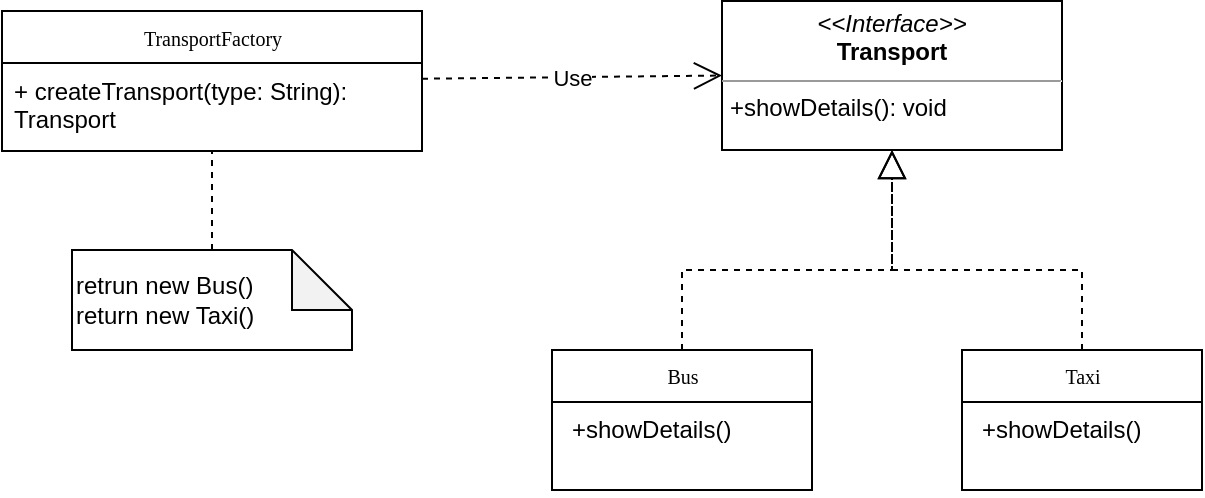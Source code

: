 <mxfile version="27.0.2">
  <diagram name="Page-1" id="nbsMiJepOMp-bypQKZeO">
    <mxGraphModel dx="872" dy="439" grid="1" gridSize="10" guides="1" tooltips="1" connect="1" arrows="1" fold="1" page="1" pageScale="1" pageWidth="850" pageHeight="1100" math="0" shadow="0">
      <root>
        <mxCell id="0" />
        <mxCell id="1" parent="0" />
        <mxCell id="xJTceAM4CYreRip9Gcl4-1" value="Bus" style="swimlane;html=1;fontStyle=0;childLayout=stackLayout;horizontal=1;startSize=26;fillColor=none;horizontalStack=0;resizeParent=1;resizeLast=0;collapsible=1;marginBottom=0;swimlaneFillColor=#ffffff;rounded=0;shadow=0;comic=0;labelBackgroundColor=none;strokeWidth=1;fontFamily=Verdana;fontSize=10;align=center;" vertex="1" parent="1">
          <mxGeometry x="425" y="360" width="130" height="70" as="geometry" />
        </mxCell>
        <mxCell id="xJTceAM4CYreRip9Gcl4-2" value="&lt;p style=&quot;text-wrap-mode: nowrap; margin: 0px 0px 0px 4px;&quot;&gt;&lt;span style=&quot;background-color: transparent; color: light-dark(rgb(0, 0, 0), rgb(255, 255, 255));&quot;&gt;+showDetails()&lt;/span&gt;&lt;/p&gt;" style="text;html=1;strokeColor=none;fillColor=none;align=left;verticalAlign=top;spacingLeft=4;spacingRight=4;whiteSpace=wrap;overflow=hidden;rotatable=0;points=[[0,0.5],[1,0.5]];portConstraint=eastwest;" vertex="1" parent="xJTceAM4CYreRip9Gcl4-1">
          <mxGeometry y="26" width="130" height="44" as="geometry" />
        </mxCell>
        <mxCell id="xJTceAM4CYreRip9Gcl4-3" value="TransportFactory" style="swimlane;html=1;fontStyle=0;childLayout=stackLayout;horizontal=1;startSize=26;fillColor=none;horizontalStack=0;resizeParent=1;resizeLast=0;collapsible=1;marginBottom=0;swimlaneFillColor=#ffffff;rounded=0;shadow=0;comic=0;labelBackgroundColor=none;strokeWidth=1;fontFamily=Verdana;fontSize=10;align=center;" vertex="1" parent="1">
          <mxGeometry x="150" y="190.5" width="210" height="70" as="geometry" />
        </mxCell>
        <mxCell id="xJTceAM4CYreRip9Gcl4-4" value="+ createTransport(type: String): Transport" style="text;html=1;strokeColor=none;fillColor=none;align=left;verticalAlign=top;spacingLeft=4;spacingRight=4;whiteSpace=wrap;overflow=hidden;rotatable=0;points=[[0,0.5],[1,0.5]];portConstraint=eastwest;" vertex="1" parent="xJTceAM4CYreRip9Gcl4-3">
          <mxGeometry y="26" width="210" height="44" as="geometry" />
        </mxCell>
        <mxCell id="xJTceAM4CYreRip9Gcl4-5" value="&lt;p style=&quot;margin:0px;margin-top:4px;text-align:center;&quot;&gt;&lt;i&gt;&amp;lt;&amp;lt;Interface&amp;gt;&amp;gt;&lt;/i&gt;&lt;br&gt;&lt;b&gt;Transport&lt;/b&gt;&lt;/p&gt;&lt;hr size=&quot;1&quot;&gt;&lt;p style=&quot;margin:0px;margin-left:4px;&quot;&gt;&lt;/p&gt;&lt;p style=&quot;margin:0px;margin-left:4px;&quot;&gt;&lt;span style=&quot;background-color: transparent; color: light-dark(rgb(0, 0, 0), rgb(255, 255, 255));&quot;&gt;+showDetails(): void&lt;/span&gt;&lt;/p&gt;" style="verticalAlign=top;align=left;overflow=fill;fontSize=12;fontFamily=Helvetica;html=1;rounded=0;shadow=0;comic=0;labelBackgroundColor=none;strokeWidth=1" vertex="1" parent="1">
          <mxGeometry x="510" y="185.5" width="170" height="74.5" as="geometry" />
        </mxCell>
        <mxCell id="xJTceAM4CYreRip9Gcl4-6" value="Taxi" style="swimlane;html=1;fontStyle=0;childLayout=stackLayout;horizontal=1;startSize=26;fillColor=none;horizontalStack=0;resizeParent=1;resizeLast=0;collapsible=1;marginBottom=0;swimlaneFillColor=#ffffff;rounded=0;shadow=0;comic=0;labelBackgroundColor=none;strokeWidth=1;fontFamily=Verdana;fontSize=10;align=center;" vertex="1" parent="1">
          <mxGeometry x="630" y="360" width="120" height="70" as="geometry" />
        </mxCell>
        <mxCell id="xJTceAM4CYreRip9Gcl4-7" value="&lt;p style=&quot;text-wrap-mode: nowrap; margin: 0px 0px 0px 4px;&quot;&gt;&lt;span style=&quot;background-color: transparent; color: light-dark(rgb(0, 0, 0), rgb(255, 255, 255));&quot;&gt;+showDetails()&lt;/span&gt;&lt;/p&gt;" style="text;html=1;strokeColor=none;fillColor=none;align=left;verticalAlign=top;spacingLeft=4;spacingRight=4;whiteSpace=wrap;overflow=hidden;rotatable=0;points=[[0,0.5],[1,0.5]];portConstraint=eastwest;" vertex="1" parent="xJTceAM4CYreRip9Gcl4-6">
          <mxGeometry y="26" width="120" height="34" as="geometry" />
        </mxCell>
        <mxCell id="xJTceAM4CYreRip9Gcl4-8" value="Use" style="endArrow=open;endSize=12;dashed=1;html=1;rounded=0;entryX=0;entryY=0.5;entryDx=0;entryDy=0;" edge="1" parent="1" source="xJTceAM4CYreRip9Gcl4-3" target="xJTceAM4CYreRip9Gcl4-5">
          <mxGeometry width="160" relative="1" as="geometry">
            <mxPoint x="300" y="390" as="sourcePoint" />
            <mxPoint x="460" y="390" as="targetPoint" />
          </mxGeometry>
        </mxCell>
        <mxCell id="xJTceAM4CYreRip9Gcl4-9" value="" style="endArrow=block;dashed=1;endFill=0;endSize=12;html=1;rounded=0;exitX=0.5;exitY=0;exitDx=0;exitDy=0;entryX=0.5;entryY=1;entryDx=0;entryDy=0;" edge="1" parent="1" source="xJTceAM4CYreRip9Gcl4-1" target="xJTceAM4CYreRip9Gcl4-5">
          <mxGeometry width="160" relative="1" as="geometry">
            <mxPoint x="300" y="390" as="sourcePoint" />
            <mxPoint x="460" y="390" as="targetPoint" />
            <Array as="points">
              <mxPoint x="490" y="320" />
              <mxPoint x="595" y="320" />
            </Array>
          </mxGeometry>
        </mxCell>
        <mxCell id="xJTceAM4CYreRip9Gcl4-10" value="" style="endArrow=block;dashed=1;endFill=0;endSize=12;html=1;rounded=0;exitX=0.5;exitY=0;exitDx=0;exitDy=0;entryX=0.5;entryY=1;entryDx=0;entryDy=0;" edge="1" parent="1" source="xJTceAM4CYreRip9Gcl4-6" target="xJTceAM4CYreRip9Gcl4-5">
          <mxGeometry width="160" relative="1" as="geometry">
            <mxPoint x="300" y="390" as="sourcePoint" />
            <mxPoint x="460" y="390" as="targetPoint" />
            <Array as="points">
              <mxPoint x="690" y="320" />
              <mxPoint x="595" y="320" />
            </Array>
          </mxGeometry>
        </mxCell>
        <mxCell id="xJTceAM4CYreRip9Gcl4-11" value="retrun new Bus()&lt;div&gt;return new Taxi()&lt;/div&gt;" style="shape=note;whiteSpace=wrap;html=1;backgroundOutline=1;darkOpacity=0.05;align=left;" vertex="1" parent="1">
          <mxGeometry x="185" y="310" width="140" height="50" as="geometry" />
        </mxCell>
        <mxCell id="xJTceAM4CYreRip9Gcl4-12" value="" style="endArrow=none;dashed=1;html=1;rounded=0;entryX=0.5;entryY=1;entryDx=0;entryDy=0;exitX=0.5;exitY=0;exitDx=0;exitDy=0;exitPerimeter=0;" edge="1" parent="1" source="xJTceAM4CYreRip9Gcl4-11" target="xJTceAM4CYreRip9Gcl4-3">
          <mxGeometry width="50" height="50" relative="1" as="geometry">
            <mxPoint x="360" y="420" as="sourcePoint" />
            <mxPoint x="410" y="370" as="targetPoint" />
          </mxGeometry>
        </mxCell>
      </root>
    </mxGraphModel>
  </diagram>
</mxfile>
